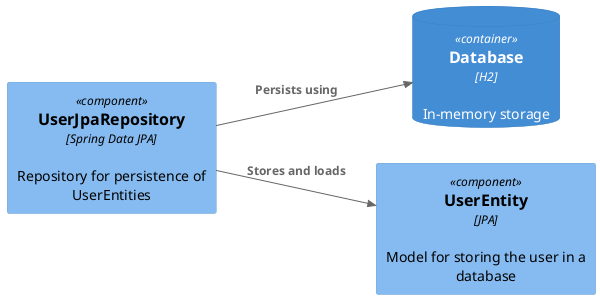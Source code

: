 @startuml
!include <C4/C4_Component.puml>

left to right direction

ContainerDb(database, "Database", "H2", "In-memory storage")

Component(userEntity, "UserEntity", "JPA", "Model for storing the user in a database")
Component(userJpaRepository, "UserJpaRepository", "Spring Data JPA", "Repository for persistence of UserEntities")

Rel(userJpaRepository, userEntity, "Stores and loads")
Rel(userJpaRepository, database, "Persists using")

@enduml
